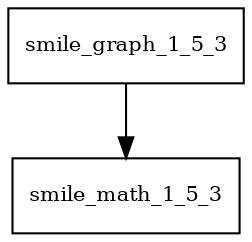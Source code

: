 digraph smile_graph_1_5_3_dependencies {
  node [shape = box, fontsize=10.0];
  smile_graph_1_5_3 -> smile_math_1_5_3;
}
